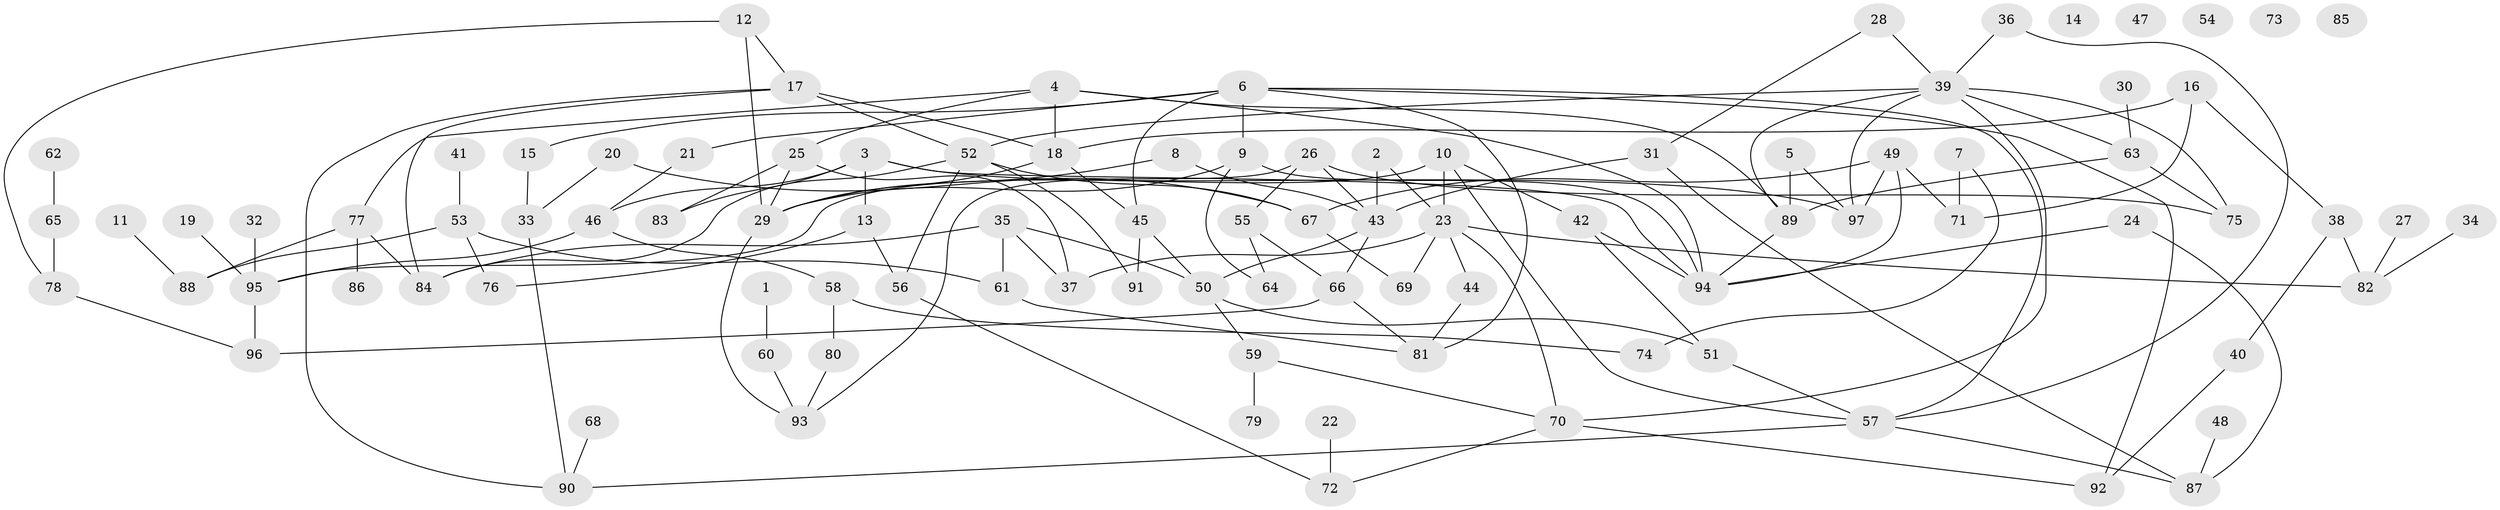 // coarse degree distribution, {1: 0.1896551724137931, 8: 0.05172413793103448, 5: 0.06896551724137931, 13: 0.017241379310344827, 3: 0.13793103448275862, 12: 0.017241379310344827, 2: 0.22413793103448276, 9: 0.017241379310344827, 0: 0.08620689655172414, 7: 0.034482758620689655, 11: 0.017241379310344827, 4: 0.13793103448275862}
// Generated by graph-tools (version 1.1) at 2025/16/03/04/25 18:16:38]
// undirected, 97 vertices, 146 edges
graph export_dot {
graph [start="1"]
  node [color=gray90,style=filled];
  1;
  2;
  3;
  4;
  5;
  6;
  7;
  8;
  9;
  10;
  11;
  12;
  13;
  14;
  15;
  16;
  17;
  18;
  19;
  20;
  21;
  22;
  23;
  24;
  25;
  26;
  27;
  28;
  29;
  30;
  31;
  32;
  33;
  34;
  35;
  36;
  37;
  38;
  39;
  40;
  41;
  42;
  43;
  44;
  45;
  46;
  47;
  48;
  49;
  50;
  51;
  52;
  53;
  54;
  55;
  56;
  57;
  58;
  59;
  60;
  61;
  62;
  63;
  64;
  65;
  66;
  67;
  68;
  69;
  70;
  71;
  72;
  73;
  74;
  75;
  76;
  77;
  78;
  79;
  80;
  81;
  82;
  83;
  84;
  85;
  86;
  87;
  88;
  89;
  90;
  91;
  92;
  93;
  94;
  95;
  96;
  97;
  1 -- 60;
  2 -- 23;
  2 -- 43;
  3 -- 13;
  3 -- 46;
  3 -- 83;
  3 -- 94;
  3 -- 97;
  4 -- 18;
  4 -- 25;
  4 -- 77;
  4 -- 89;
  4 -- 94;
  5 -- 89;
  5 -- 97;
  6 -- 9;
  6 -- 15;
  6 -- 21;
  6 -- 45;
  6 -- 57;
  6 -- 81;
  6 -- 92;
  7 -- 71;
  7 -- 74;
  8 -- 29;
  8 -- 43;
  9 -- 29;
  9 -- 64;
  9 -- 94;
  10 -- 23;
  10 -- 42;
  10 -- 57;
  10 -- 95;
  11 -- 88;
  12 -- 17;
  12 -- 29;
  12 -- 78;
  13 -- 56;
  13 -- 76;
  15 -- 33;
  16 -- 18;
  16 -- 38;
  16 -- 71;
  17 -- 18;
  17 -- 52;
  17 -- 84;
  17 -- 90;
  18 -- 29;
  18 -- 45;
  19 -- 95;
  20 -- 33;
  20 -- 67;
  21 -- 46;
  22 -- 72;
  23 -- 37;
  23 -- 44;
  23 -- 69;
  23 -- 70;
  23 -- 82;
  24 -- 87;
  24 -- 94;
  25 -- 29;
  25 -- 37;
  25 -- 83;
  26 -- 43;
  26 -- 55;
  26 -- 75;
  26 -- 93;
  27 -- 82;
  28 -- 31;
  28 -- 39;
  29 -- 93;
  30 -- 63;
  31 -- 43;
  31 -- 87;
  32 -- 95;
  33 -- 90;
  34 -- 82;
  35 -- 37;
  35 -- 50;
  35 -- 61;
  35 -- 84;
  36 -- 39;
  36 -- 57;
  38 -- 40;
  38 -- 82;
  39 -- 52;
  39 -- 63;
  39 -- 70;
  39 -- 75;
  39 -- 89;
  39 -- 97;
  40 -- 92;
  41 -- 53;
  42 -- 51;
  42 -- 94;
  43 -- 50;
  43 -- 66;
  44 -- 81;
  45 -- 50;
  45 -- 91;
  46 -- 58;
  46 -- 95;
  48 -- 87;
  49 -- 67;
  49 -- 71;
  49 -- 94;
  49 -- 97;
  50 -- 51;
  50 -- 59;
  51 -- 57;
  52 -- 56;
  52 -- 67;
  52 -- 84;
  52 -- 91;
  53 -- 61;
  53 -- 76;
  53 -- 88;
  55 -- 64;
  55 -- 66;
  56 -- 72;
  57 -- 87;
  57 -- 90;
  58 -- 74;
  58 -- 80;
  59 -- 70;
  59 -- 79;
  60 -- 93;
  61 -- 81;
  62 -- 65;
  63 -- 75;
  63 -- 89;
  65 -- 78;
  66 -- 81;
  66 -- 96;
  67 -- 69;
  68 -- 90;
  70 -- 72;
  70 -- 92;
  77 -- 84;
  77 -- 86;
  77 -- 88;
  78 -- 96;
  80 -- 93;
  89 -- 94;
  95 -- 96;
}
